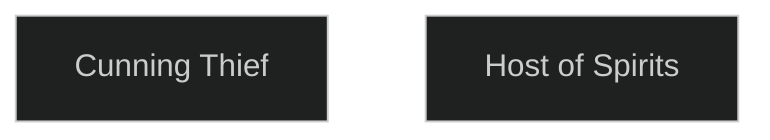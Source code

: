 ---
config:
  theme: dark
---
flowchart TD

    cunning_thief[Cunning Thief]
    click cunning_thief callback "
        Cunning Thief<br>
        <br>
        Cost: 1 mote per 2 dice<br>
        Duration: Instant<br>
        Type: Simple<br>
        Minimum Temperance: 2<br>
        Minimum Essence: 1<br>
        Prerequisite Charms: None<br>
        <br>
        The spirit must touch the target for this Charm to
        work (resolved by a normal Dexterity + Brawl or Martial
        Arts check). If the attempt to touch the target is successful,
        make a reflexive Wits + Temperance roll. For every success
        the spirit achieves, the target loses two motes of Essence.
        The spirit cannot steal more motes than twice its Essence.
        "

    host_of_spirits[Host of Spirits]
    click host_of_spirits callback "
        Host of Spirits<br>
        <br>
        Cost: 5 motes, 1 Willpower<br>
        Duration: One scene<br>
        Type: Simple<br>
        Minimum Temperance: 2<br>
        Minimum Essence: 2<br>
        Prerequisite Charms: None<br>
        <br>
        Through the use of this Charm, the spirit forms mul-
        tiple images of itself to deceive attackers. This ability works
        much like Harrow the Mind, above. However, there are
        more images and they are harder to distinguish from reality.
        Make an Intelligence + Temperance roll for the spirit,
        opposed by the target's Perception + Awareness. If the
        target garners fewer successes than the spirit, he sees many
        false images of the small god, each virtually indistinguishable
        from the real being. Attacks by individuals so befuddled
        have only (their Essence) in 10 chance of actually striking
        the spirit. Make another Perception + Awareness for those
        observing the spirit every time the spirit attacks.
        "